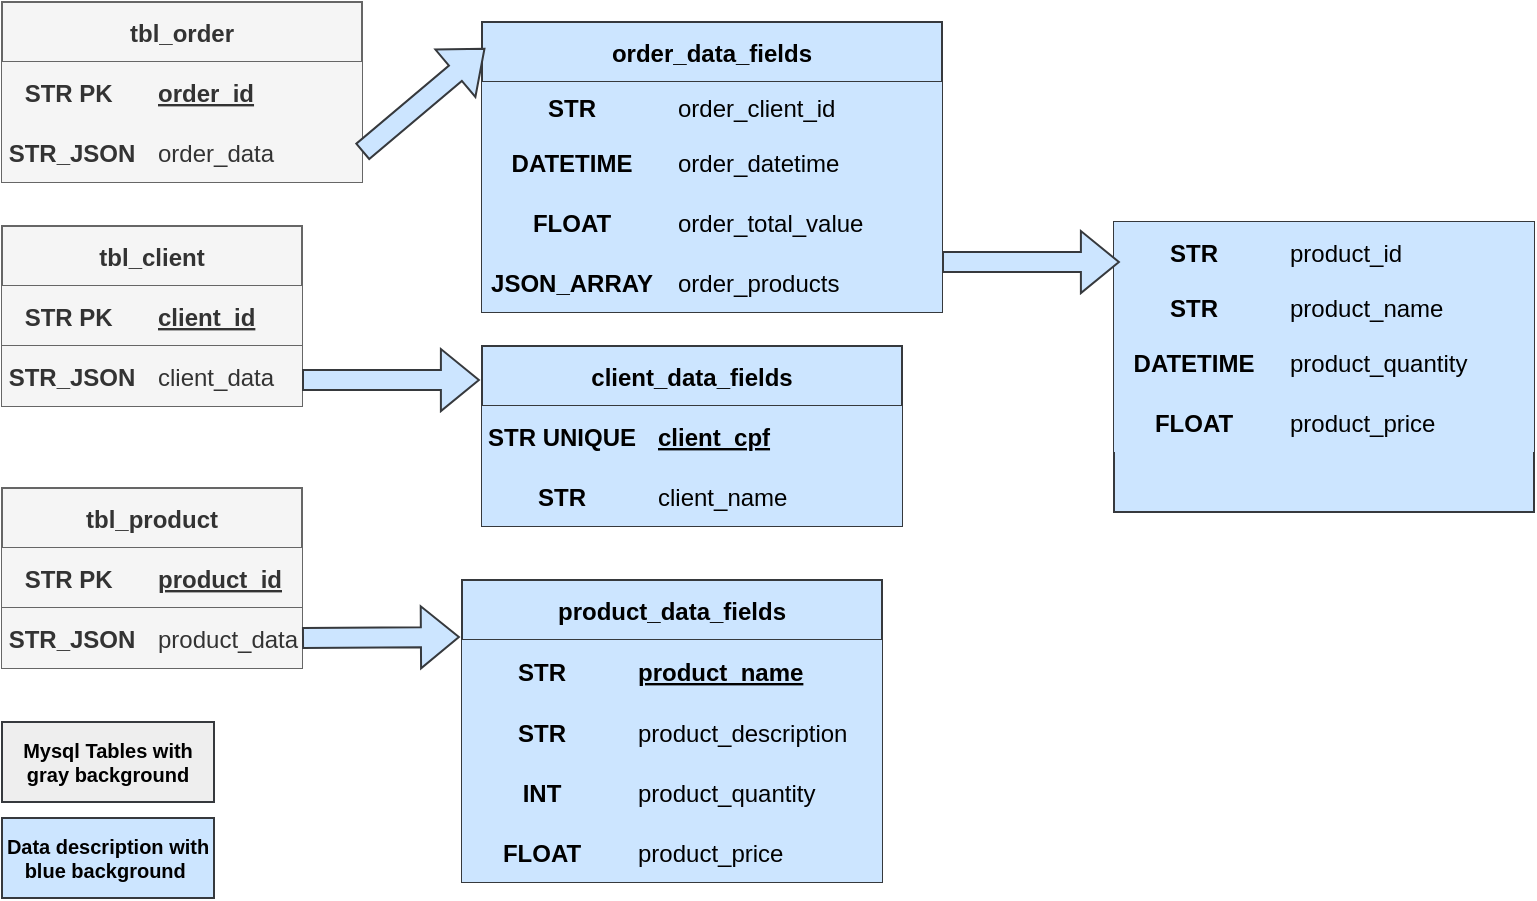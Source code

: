 <mxfile>
    <diagram id="IRQf-QNxwLi6t5--ebvS" name="Página-1">
        <mxGraphModel dx="732" dy="409" grid="1" gridSize="10" guides="1" tooltips="1" connect="1" arrows="1" fold="1" page="1" pageScale="1" pageWidth="827" pageHeight="1169" math="0" shadow="0">
            <root>
                <mxCell id="0"/>
                <mxCell id="1" parent="0"/>
                <mxCell id="c344wS7Ik4AvsOKFgkDA-119" value="tbl_client" style="shape=table;startSize=30;container=1;collapsible=1;childLayout=tableLayout;fixedRows=1;rowLines=0;fontStyle=1;align=center;resizeLast=1;fillColor=#f5f5f5;fontColor=#333333;strokeColor=#666666;" parent="1" vertex="1">
                    <mxGeometry x="34" y="112" width="150" height="90" as="geometry"/>
                </mxCell>
                <mxCell id="c344wS7Ik4AvsOKFgkDA-120" value="" style="shape=partialRectangle;collapsible=0;dropTarget=0;pointerEvents=0;fillColor=#f5f5f5;points=[[0,0.5],[1,0.5]];portConstraint=eastwest;top=0;left=0;right=0;bottom=0;fontColor=#333333;strokeColor=#666666;" parent="c344wS7Ik4AvsOKFgkDA-119" vertex="1">
                    <mxGeometry y="30" width="150" height="30" as="geometry"/>
                </mxCell>
                <mxCell id="c344wS7Ik4AvsOKFgkDA-121" value="STR PK " style="shape=partialRectangle;overflow=hidden;connectable=0;fillColor=#f5f5f5;top=0;left=0;bottom=0;right=0;fontStyle=1;fontColor=#333333;strokeColor=#666666;" parent="c344wS7Ik4AvsOKFgkDA-120" vertex="1">
                    <mxGeometry width="70" height="30" as="geometry">
                        <mxRectangle width="70" height="30" as="alternateBounds"/>
                    </mxGeometry>
                </mxCell>
                <mxCell id="c344wS7Ik4AvsOKFgkDA-122" value="client_id" style="shape=partialRectangle;overflow=hidden;connectable=0;fillColor=#f5f5f5;top=0;left=0;bottom=0;right=0;align=left;spacingLeft=6;fontStyle=5;fontColor=#333333;strokeColor=#666666;" parent="c344wS7Ik4AvsOKFgkDA-120" vertex="1">
                    <mxGeometry x="70" width="80" height="30" as="geometry">
                        <mxRectangle width="80" height="30" as="alternateBounds"/>
                    </mxGeometry>
                </mxCell>
                <mxCell id="c344wS7Ik4AvsOKFgkDA-123" style="shape=partialRectangle;collapsible=0;dropTarget=0;pointerEvents=0;fillColor=#f5f5f5;points=[[0,0.5],[1,0.5]];portConstraint=eastwest;top=1;left=0;right=0;bottom=0;fontColor=#333333;strokeColor=#666666;" parent="c344wS7Ik4AvsOKFgkDA-119" vertex="1">
                    <mxGeometry y="60" width="150" height="30" as="geometry"/>
                </mxCell>
                <mxCell id="c344wS7Ik4AvsOKFgkDA-124" value="STR_JSON" style="shape=partialRectangle;overflow=hidden;connectable=0;fillColor=#f5f5f5;top=0;left=0;bottom=0;right=0;fontStyle=1;fontColor=#333333;strokeColor=#666666;" parent="c344wS7Ik4AvsOKFgkDA-123" vertex="1">
                    <mxGeometry width="70" height="30" as="geometry">
                        <mxRectangle width="70" height="30" as="alternateBounds"/>
                    </mxGeometry>
                </mxCell>
                <mxCell id="c344wS7Ik4AvsOKFgkDA-125" value="client_data" style="shape=partialRectangle;overflow=hidden;connectable=0;fillColor=#f5f5f5;top=0;left=0;bottom=0;right=0;align=left;spacingLeft=6;spacingTop=0;fontStyle=0;fontColor=#333333;strokeColor=#666666;" parent="c344wS7Ik4AvsOKFgkDA-123" vertex="1">
                    <mxGeometry x="70" width="80" height="30" as="geometry">
                        <mxRectangle width="80" height="30" as="alternateBounds"/>
                    </mxGeometry>
                </mxCell>
                <mxCell id="c344wS7Ik4AvsOKFgkDA-151" value="tbl_product" style="shape=table;startSize=30;container=1;collapsible=1;childLayout=tableLayout;fixedRows=1;rowLines=0;fontStyle=1;align=center;resizeLast=1;fillColor=#f5f5f5;fontColor=#333333;strokeColor=#666666;" parent="1" vertex="1">
                    <mxGeometry x="34" y="243" width="150" height="90" as="geometry"/>
                </mxCell>
                <mxCell id="c344wS7Ik4AvsOKFgkDA-152" value="" style="shape=partialRectangle;collapsible=0;dropTarget=0;pointerEvents=0;fillColor=#f5f5f5;points=[[0,0.5],[1,0.5]];portConstraint=eastwest;top=0;left=0;right=0;bottom=0;fontColor=#333333;strokeColor=#666666;" parent="c344wS7Ik4AvsOKFgkDA-151" vertex="1">
                    <mxGeometry y="30" width="150" height="30" as="geometry"/>
                </mxCell>
                <mxCell id="c344wS7Ik4AvsOKFgkDA-153" value="STR PK " style="shape=partialRectangle;overflow=hidden;connectable=0;fillColor=#f5f5f5;top=0;left=0;bottom=0;right=0;fontStyle=1;fontColor=#333333;strokeColor=#666666;" parent="c344wS7Ik4AvsOKFgkDA-152" vertex="1">
                    <mxGeometry width="70" height="30" as="geometry">
                        <mxRectangle width="70" height="30" as="alternateBounds"/>
                    </mxGeometry>
                </mxCell>
                <mxCell id="c344wS7Ik4AvsOKFgkDA-154" value="product_id" style="shape=partialRectangle;overflow=hidden;connectable=0;fillColor=#f5f5f5;top=0;left=0;bottom=0;right=0;align=left;spacingLeft=6;fontStyle=5;fontColor=#333333;strokeColor=#666666;" parent="c344wS7Ik4AvsOKFgkDA-152" vertex="1">
                    <mxGeometry x="70" width="80" height="30" as="geometry">
                        <mxRectangle width="80" height="30" as="alternateBounds"/>
                    </mxGeometry>
                </mxCell>
                <mxCell id="c344wS7Ik4AvsOKFgkDA-155" style="shape=partialRectangle;collapsible=0;dropTarget=0;pointerEvents=0;fillColor=#f5f5f5;points=[[0,0.5],[1,0.5]];portConstraint=eastwest;top=1;left=0;right=0;bottom=0;fontColor=#333333;strokeColor=#666666;" parent="c344wS7Ik4AvsOKFgkDA-151" vertex="1">
                    <mxGeometry y="60" width="150" height="30" as="geometry"/>
                </mxCell>
                <mxCell id="c344wS7Ik4AvsOKFgkDA-156" value="STR_JSON" style="shape=partialRectangle;overflow=hidden;connectable=0;fillColor=#f5f5f5;top=0;left=0;bottom=0;right=0;fontStyle=1;fontColor=#333333;strokeColor=#666666;" parent="c344wS7Ik4AvsOKFgkDA-155" vertex="1">
                    <mxGeometry width="70" height="30" as="geometry">
                        <mxRectangle width="70" height="30" as="alternateBounds"/>
                    </mxGeometry>
                </mxCell>
                <mxCell id="c344wS7Ik4AvsOKFgkDA-157" value="product_data" style="shape=partialRectangle;overflow=hidden;connectable=0;fillColor=#f5f5f5;top=0;left=0;bottom=0;right=0;align=left;spacingLeft=6;spacingTop=0;fontStyle=0;fontColor=#333333;strokeColor=#666666;" parent="c344wS7Ik4AvsOKFgkDA-155" vertex="1">
                    <mxGeometry x="70" width="80" height="30" as="geometry">
                        <mxRectangle width="80" height="30" as="alternateBounds"/>
                    </mxGeometry>
                </mxCell>
                <mxCell id="c344wS7Ik4AvsOKFgkDA-158" value="tbl_order" style="shape=table;startSize=30;container=1;collapsible=1;childLayout=tableLayout;fixedRows=1;rowLines=0;fontStyle=1;align=center;resizeLast=1;fillColor=#f5f5f5;fontColor=#333333;strokeColor=#666666;" parent="1" vertex="1">
                    <mxGeometry x="34" width="180" height="90" as="geometry"/>
                </mxCell>
                <mxCell id="c344wS7Ik4AvsOKFgkDA-159" value="" style="shape=partialRectangle;collapsible=0;dropTarget=0;pointerEvents=0;fillColor=#f5f5f5;points=[[0,0.5],[1,0.5]];portConstraint=eastwest;top=0;left=0;right=0;bottom=0;fontColor=#333333;strokeColor=#666666;" parent="c344wS7Ik4AvsOKFgkDA-158" vertex="1">
                    <mxGeometry y="30" width="180" height="30" as="geometry"/>
                </mxCell>
                <mxCell id="c344wS7Ik4AvsOKFgkDA-160" value="STR PK " style="shape=partialRectangle;overflow=hidden;connectable=0;fillColor=#f5f5f5;top=0;left=0;bottom=0;right=0;fontStyle=1;fontColor=#333333;strokeColor=#666666;" parent="c344wS7Ik4AvsOKFgkDA-159" vertex="1">
                    <mxGeometry width="70" height="30" as="geometry">
                        <mxRectangle width="70" height="30" as="alternateBounds"/>
                    </mxGeometry>
                </mxCell>
                <mxCell id="c344wS7Ik4AvsOKFgkDA-161" value="order_id" style="shape=partialRectangle;overflow=hidden;connectable=0;fillColor=#f5f5f5;top=0;left=0;bottom=0;right=0;align=left;spacingLeft=6;fontStyle=5;fontColor=#333333;strokeColor=#666666;" parent="c344wS7Ik4AvsOKFgkDA-159" vertex="1">
                    <mxGeometry x="70" width="110" height="30" as="geometry">
                        <mxRectangle width="110" height="30" as="alternateBounds"/>
                    </mxGeometry>
                </mxCell>
                <mxCell id="c344wS7Ik4AvsOKFgkDA-165" style="shape=partialRectangle;collapsible=0;dropTarget=0;pointerEvents=0;fillColor=#f5f5f5;points=[[0,0.5],[1,0.5]];portConstraint=eastwest;top=0;left=0;right=0;bottom=0;fontColor=#333333;strokeColor=#666666;" parent="c344wS7Ik4AvsOKFgkDA-158" vertex="1">
                    <mxGeometry y="60" width="180" height="30" as="geometry"/>
                </mxCell>
                <mxCell id="c344wS7Ik4AvsOKFgkDA-166" value="STR_JSON" style="shape=partialRectangle;overflow=hidden;connectable=0;fillColor=#f5f5f5;top=0;left=0;bottom=0;right=0;fontStyle=1;fontColor=#333333;strokeColor=#666666;" parent="c344wS7Ik4AvsOKFgkDA-165" vertex="1">
                    <mxGeometry width="70" height="30" as="geometry">
                        <mxRectangle width="70" height="30" as="alternateBounds"/>
                    </mxGeometry>
                </mxCell>
                <mxCell id="c344wS7Ik4AvsOKFgkDA-167" value="order_data" style="shape=partialRectangle;overflow=hidden;connectable=0;fillColor=#f5f5f5;top=0;left=0;bottom=0;right=0;align=left;spacingLeft=6;spacingTop=0;fontStyle=0;fontColor=#333333;strokeColor=#666666;" parent="c344wS7Ik4AvsOKFgkDA-165" vertex="1">
                    <mxGeometry x="70" width="110" height="30" as="geometry">
                        <mxRectangle width="110" height="30" as="alternateBounds"/>
                    </mxGeometry>
                </mxCell>
                <mxCell id="c344wS7Ik4AvsOKFgkDA-169" value="client_data_fields" style="shape=table;startSize=30;container=1;collapsible=1;childLayout=tableLayout;fixedRows=1;rowLines=0;fontStyle=1;align=center;resizeLast=1;fillColor=#cce5ff;strokeColor=#36393d;" parent="1" vertex="1">
                    <mxGeometry x="274" y="172" width="210" height="90" as="geometry"/>
                </mxCell>
                <mxCell id="c344wS7Ik4AvsOKFgkDA-170" value="" style="shape=partialRectangle;collapsible=0;dropTarget=0;pointerEvents=0;fillColor=#cce5ff;points=[[0,0.5],[1,0.5]];portConstraint=eastwest;top=0;left=0;right=0;bottom=0;strokeColor=#36393d;" parent="c344wS7Ik4AvsOKFgkDA-169" vertex="1">
                    <mxGeometry y="30" width="210" height="30" as="geometry"/>
                </mxCell>
                <mxCell id="c344wS7Ik4AvsOKFgkDA-171" value="STR UNIQUE" style="shape=partialRectangle;overflow=hidden;connectable=0;fillColor=#cce5ff;top=0;left=0;bottom=0;right=0;fontStyle=1;strokeColor=#36393d;" parent="c344wS7Ik4AvsOKFgkDA-170" vertex="1">
                    <mxGeometry width="80" height="30" as="geometry">
                        <mxRectangle width="80" height="30" as="alternateBounds"/>
                    </mxGeometry>
                </mxCell>
                <mxCell id="c344wS7Ik4AvsOKFgkDA-172" value="client_cpf" style="shape=partialRectangle;overflow=hidden;connectable=0;fillColor=#cce5ff;top=0;left=0;bottom=0;right=0;align=left;spacingLeft=6;fontStyle=5;strokeColor=#36393d;" parent="c344wS7Ik4AvsOKFgkDA-170" vertex="1">
                    <mxGeometry x="80" width="130" height="30" as="geometry">
                        <mxRectangle width="130" height="30" as="alternateBounds"/>
                    </mxGeometry>
                </mxCell>
                <mxCell id="c344wS7Ik4AvsOKFgkDA-173" style="shape=partialRectangle;collapsible=0;dropTarget=0;pointerEvents=0;fillColor=#cce5ff;points=[[0,0.5],[1,0.5]];portConstraint=eastwest;top=0;left=0;right=0;bottom=0;strokeColor=#36393d;" parent="c344wS7Ik4AvsOKFgkDA-169" vertex="1">
                    <mxGeometry y="60" width="210" height="30" as="geometry"/>
                </mxCell>
                <mxCell id="c344wS7Ik4AvsOKFgkDA-174" value="STR" style="shape=partialRectangle;overflow=hidden;connectable=0;fillColor=#cce5ff;top=0;left=0;bottom=0;right=0;fontStyle=1;strokeColor=#36393d;" parent="c344wS7Ik4AvsOKFgkDA-173" vertex="1">
                    <mxGeometry width="80" height="30" as="geometry">
                        <mxRectangle width="80" height="30" as="alternateBounds"/>
                    </mxGeometry>
                </mxCell>
                <mxCell id="c344wS7Ik4AvsOKFgkDA-175" value="client_name" style="shape=partialRectangle;overflow=hidden;connectable=0;fillColor=#cce5ff;top=0;left=0;bottom=0;right=0;align=left;spacingLeft=6;spacingTop=0;fontStyle=0;strokeColor=#36393d;" parent="c344wS7Ik4AvsOKFgkDA-173" vertex="1">
                    <mxGeometry x="80" width="130" height="30" as="geometry">
                        <mxRectangle width="130" height="30" as="alternateBounds"/>
                    </mxGeometry>
                </mxCell>
                <mxCell id="c344wS7Ik4AvsOKFgkDA-179" value="" style="shape=flexArrow;endArrow=classic;html=1;rounded=0;exitX=1;exitY=0.5;exitDx=0;exitDy=0;entryX=-0.005;entryY=0.189;entryDx=0;entryDy=0;entryPerimeter=0;fillColor=#cce5ff;strokeColor=#36393d;" parent="1" target="c344wS7Ik4AvsOKFgkDA-169" edge="1">
                    <mxGeometry width="50" height="50" relative="1" as="geometry">
                        <mxPoint x="184" y="189" as="sourcePoint"/>
                        <mxPoint x="272.95" y="188.04" as="targetPoint"/>
                    </mxGeometry>
                </mxCell>
                <mxCell id="c344wS7Ik4AvsOKFgkDA-180" value="product_data_fields" style="shape=table;startSize=30;container=1;collapsible=1;childLayout=tableLayout;fixedRows=1;rowLines=0;fontStyle=1;align=center;resizeLast=1;fillColor=#cce5ff;strokeColor=#36393d;" parent="1" vertex="1">
                    <mxGeometry x="264" y="289" width="210" height="151" as="geometry"/>
                </mxCell>
                <mxCell id="c344wS7Ik4AvsOKFgkDA-181" value="" style="shape=partialRectangle;collapsible=0;dropTarget=0;pointerEvents=0;fillColor=#cce5ff;points=[[0,0.5],[1,0.5]];portConstraint=eastwest;top=0;left=0;right=0;bottom=0;strokeColor=#36393d;" parent="c344wS7Ik4AvsOKFgkDA-180" vertex="1">
                    <mxGeometry y="30" width="210" height="31" as="geometry"/>
                </mxCell>
                <mxCell id="c344wS7Ik4AvsOKFgkDA-182" value="STR" style="shape=partialRectangle;overflow=hidden;connectable=0;fillColor=#cce5ff;top=0;left=0;bottom=0;right=0;fontStyle=1;strokeColor=#36393d;" parent="c344wS7Ik4AvsOKFgkDA-181" vertex="1">
                    <mxGeometry width="80" height="31" as="geometry">
                        <mxRectangle width="80" height="31" as="alternateBounds"/>
                    </mxGeometry>
                </mxCell>
                <mxCell id="c344wS7Ik4AvsOKFgkDA-183" value="product_name" style="shape=partialRectangle;overflow=hidden;connectable=0;fillColor=#cce5ff;top=0;left=0;bottom=0;right=0;align=left;spacingLeft=6;fontStyle=5;strokeColor=#36393d;" parent="c344wS7Ik4AvsOKFgkDA-181" vertex="1">
                    <mxGeometry x="80" width="130" height="31" as="geometry">
                        <mxRectangle width="130" height="31" as="alternateBounds"/>
                    </mxGeometry>
                </mxCell>
                <mxCell id="c344wS7Ik4AvsOKFgkDA-184" style="shape=partialRectangle;collapsible=0;dropTarget=0;pointerEvents=0;fillColor=#cce5ff;points=[[0,0.5],[1,0.5]];portConstraint=eastwest;top=0;left=0;right=0;bottom=0;strokeColor=#36393d;" parent="c344wS7Ik4AvsOKFgkDA-180" vertex="1">
                    <mxGeometry y="61" width="210" height="30" as="geometry"/>
                </mxCell>
                <mxCell id="c344wS7Ik4AvsOKFgkDA-185" value="STR" style="shape=partialRectangle;overflow=hidden;connectable=0;fillColor=#cce5ff;top=0;left=0;bottom=0;right=0;fontStyle=1;strokeColor=#36393d;" parent="c344wS7Ik4AvsOKFgkDA-184" vertex="1">
                    <mxGeometry width="80" height="30" as="geometry">
                        <mxRectangle width="80" height="30" as="alternateBounds"/>
                    </mxGeometry>
                </mxCell>
                <mxCell id="c344wS7Ik4AvsOKFgkDA-186" value="product_description" style="shape=partialRectangle;overflow=hidden;connectable=0;fillColor=#cce5ff;top=0;left=0;bottom=0;right=0;align=left;spacingLeft=6;spacingTop=0;fontStyle=0;strokeColor=#36393d;" parent="c344wS7Ik4AvsOKFgkDA-184" vertex="1">
                    <mxGeometry x="80" width="130" height="30" as="geometry">
                        <mxRectangle width="130" height="30" as="alternateBounds"/>
                    </mxGeometry>
                </mxCell>
                <mxCell id="c344wS7Ik4AvsOKFgkDA-188" style="shape=partialRectangle;collapsible=0;dropTarget=0;pointerEvents=0;fillColor=#cce5ff;points=[[0,0.5],[1,0.5]];portConstraint=eastwest;top=0;left=0;right=0;bottom=0;strokeColor=#36393d;" parent="c344wS7Ik4AvsOKFgkDA-180" vertex="1">
                    <mxGeometry y="91" width="210" height="30" as="geometry"/>
                </mxCell>
                <mxCell id="c344wS7Ik4AvsOKFgkDA-189" value="INT" style="shape=partialRectangle;overflow=hidden;connectable=0;fillColor=#cce5ff;top=0;left=0;bottom=0;right=0;fontStyle=1;strokeColor=#36393d;" parent="c344wS7Ik4AvsOKFgkDA-188" vertex="1">
                    <mxGeometry width="80" height="30" as="geometry">
                        <mxRectangle width="80" height="30" as="alternateBounds"/>
                    </mxGeometry>
                </mxCell>
                <mxCell id="c344wS7Ik4AvsOKFgkDA-190" value="product_quantity" style="shape=partialRectangle;overflow=hidden;connectable=0;fillColor=#cce5ff;top=0;left=0;bottom=0;right=0;align=left;spacingLeft=6;spacingTop=0;fontStyle=0;strokeColor=#36393d;" parent="c344wS7Ik4AvsOKFgkDA-188" vertex="1">
                    <mxGeometry x="80" width="130" height="30" as="geometry">
                        <mxRectangle width="130" height="30" as="alternateBounds"/>
                    </mxGeometry>
                </mxCell>
                <mxCell id="c344wS7Ik4AvsOKFgkDA-191" style="shape=partialRectangle;collapsible=0;dropTarget=0;pointerEvents=0;fillColor=#cce5ff;points=[[0,0.5],[1,0.5]];portConstraint=eastwest;top=0;left=0;right=0;bottom=0;strokeColor=#36393d;" parent="c344wS7Ik4AvsOKFgkDA-180" vertex="1">
                    <mxGeometry y="121" width="210" height="30" as="geometry"/>
                </mxCell>
                <mxCell id="c344wS7Ik4AvsOKFgkDA-192" value="FLOAT" style="shape=partialRectangle;overflow=hidden;connectable=0;fillColor=#cce5ff;top=0;left=0;bottom=0;right=0;fontStyle=1;strokeColor=#36393d;" parent="c344wS7Ik4AvsOKFgkDA-191" vertex="1">
                    <mxGeometry width="80" height="30" as="geometry">
                        <mxRectangle width="80" height="30" as="alternateBounds"/>
                    </mxGeometry>
                </mxCell>
                <mxCell id="c344wS7Ik4AvsOKFgkDA-193" value="product_price" style="shape=partialRectangle;overflow=hidden;connectable=0;fillColor=#cce5ff;top=0;left=0;bottom=0;right=0;align=left;spacingLeft=6;spacingTop=0;fontStyle=0;strokeColor=#36393d;" parent="c344wS7Ik4AvsOKFgkDA-191" vertex="1">
                    <mxGeometry x="80" width="130" height="30" as="geometry">
                        <mxRectangle width="130" height="30" as="alternateBounds"/>
                    </mxGeometry>
                </mxCell>
                <mxCell id="c344wS7Ik4AvsOKFgkDA-187" value="" style="shape=flexArrow;endArrow=classic;html=1;rounded=0;exitX=1;exitY=0.5;exitDx=0;exitDy=0;entryX=-0.005;entryY=0.189;entryDx=0;entryDy=0;entryPerimeter=0;fillColor=#cce5ff;strokeColor=#36393d;" parent="1" source="c344wS7Ik4AvsOKFgkDA-155" target="c344wS7Ik4AvsOKFgkDA-180" edge="1">
                    <mxGeometry width="50" height="50" relative="1" as="geometry">
                        <mxPoint x="184" y="320" as="sourcePoint"/>
                        <mxPoint x="272.95" y="319.04" as="targetPoint"/>
                    </mxGeometry>
                </mxCell>
                <mxCell id="c344wS7Ik4AvsOKFgkDA-204" value="order_data_fields" style="shape=table;startSize=30;container=1;collapsible=1;childLayout=tableLayout;fixedRows=1;rowLines=0;fontStyle=1;align=center;resizeLast=1;fillColor=#cce5ff;strokeColor=#36393d;" parent="1" vertex="1">
                    <mxGeometry x="274" y="10" width="230" height="145" as="geometry"/>
                </mxCell>
                <mxCell id="c344wS7Ik4AvsOKFgkDA-208" style="shape=partialRectangle;collapsible=0;dropTarget=0;pointerEvents=0;fillColor=#cce5ff;points=[[0,0.5],[1,0.5]];portConstraint=eastwest;top=0;left=0;right=0;bottom=0;strokeColor=#36393d;" parent="c344wS7Ik4AvsOKFgkDA-204" vertex="1">
                    <mxGeometry y="30" width="230" height="25" as="geometry"/>
                </mxCell>
                <mxCell id="c344wS7Ik4AvsOKFgkDA-209" value="STR" style="shape=partialRectangle;overflow=hidden;connectable=0;fillColor=#cce5ff;top=0;left=0;bottom=0;right=0;fontStyle=1;strokeColor=#36393d;" parent="c344wS7Ik4AvsOKFgkDA-208" vertex="1">
                    <mxGeometry width="90" height="25" as="geometry">
                        <mxRectangle width="90" height="25" as="alternateBounds"/>
                    </mxGeometry>
                </mxCell>
                <mxCell id="c344wS7Ik4AvsOKFgkDA-210" value="order_client_id" style="shape=partialRectangle;overflow=hidden;connectable=0;fillColor=#cce5ff;top=0;left=0;bottom=0;right=0;align=left;spacingLeft=6;spacingTop=0;fontStyle=0;strokeColor=#36393d;" parent="c344wS7Ik4AvsOKFgkDA-208" vertex="1">
                    <mxGeometry x="90" width="140" height="25" as="geometry">
                        <mxRectangle width="140" height="25" as="alternateBounds"/>
                    </mxGeometry>
                </mxCell>
                <mxCell id="c344wS7Ik4AvsOKFgkDA-211" style="shape=partialRectangle;collapsible=0;dropTarget=0;pointerEvents=0;fillColor=#cce5ff;points=[[0,0.5],[1,0.5]];portConstraint=eastwest;top=0;left=0;right=0;bottom=0;strokeColor=#36393d;" parent="c344wS7Ik4AvsOKFgkDA-204" vertex="1">
                    <mxGeometry y="55" width="230" height="30" as="geometry"/>
                </mxCell>
                <mxCell id="c344wS7Ik4AvsOKFgkDA-212" value="DATETIME" style="shape=partialRectangle;overflow=hidden;connectable=0;fillColor=#cce5ff;top=0;left=0;bottom=0;right=0;fontStyle=1;strokeColor=#36393d;" parent="c344wS7Ik4AvsOKFgkDA-211" vertex="1">
                    <mxGeometry width="90" height="30" as="geometry">
                        <mxRectangle width="90" height="30" as="alternateBounds"/>
                    </mxGeometry>
                </mxCell>
                <mxCell id="c344wS7Ik4AvsOKFgkDA-213" value="order_datetime" style="shape=partialRectangle;overflow=hidden;connectable=0;fillColor=#cce5ff;top=0;left=0;bottom=0;right=0;align=left;spacingLeft=6;spacingTop=0;fontStyle=0;strokeColor=#36393d;" parent="c344wS7Ik4AvsOKFgkDA-211" vertex="1">
                    <mxGeometry x="90" width="140" height="30" as="geometry">
                        <mxRectangle width="140" height="30" as="alternateBounds"/>
                    </mxGeometry>
                </mxCell>
                <mxCell id="c344wS7Ik4AvsOKFgkDA-214" style="shape=partialRectangle;collapsible=0;dropTarget=0;pointerEvents=0;fillColor=#cce5ff;points=[[0,0.5],[1,0.5]];portConstraint=eastwest;top=0;left=0;right=0;bottom=0;strokeColor=#36393d;" parent="c344wS7Ik4AvsOKFgkDA-204" vertex="1">
                    <mxGeometry y="85" width="230" height="30" as="geometry"/>
                </mxCell>
                <mxCell id="c344wS7Ik4AvsOKFgkDA-215" value="FLOAT" style="shape=partialRectangle;overflow=hidden;connectable=0;fillColor=#cce5ff;top=0;left=0;bottom=0;right=0;fontStyle=1;strokeColor=#36393d;" parent="c344wS7Ik4AvsOKFgkDA-214" vertex="1">
                    <mxGeometry width="90" height="30" as="geometry">
                        <mxRectangle width="90" height="30" as="alternateBounds"/>
                    </mxGeometry>
                </mxCell>
                <mxCell id="c344wS7Ik4AvsOKFgkDA-216" value="order_total_value" style="shape=partialRectangle;overflow=hidden;connectable=0;fillColor=#cce5ff;top=0;left=0;bottom=0;right=0;align=left;spacingLeft=6;spacingTop=0;fontStyle=0;strokeColor=#36393d;" parent="c344wS7Ik4AvsOKFgkDA-214" vertex="1">
                    <mxGeometry x="90" width="140" height="30" as="geometry">
                        <mxRectangle width="140" height="30" as="alternateBounds"/>
                    </mxGeometry>
                </mxCell>
                <mxCell id="c344wS7Ik4AvsOKFgkDA-218" style="shape=partialRectangle;collapsible=0;dropTarget=0;pointerEvents=0;fillColor=#cce5ff;points=[[0,0.5],[1,0.5]];portConstraint=eastwest;top=0;left=0;right=0;bottom=0;strokeColor=#36393d;" parent="c344wS7Ik4AvsOKFgkDA-204" vertex="1">
                    <mxGeometry y="115" width="230" height="30" as="geometry"/>
                </mxCell>
                <mxCell id="c344wS7Ik4AvsOKFgkDA-219" value="JSON_ARRAY" style="shape=partialRectangle;overflow=hidden;connectable=0;fillColor=#cce5ff;top=0;left=0;bottom=0;right=0;fontStyle=1;strokeColor=#36393d;" parent="c344wS7Ik4AvsOKFgkDA-218" vertex="1">
                    <mxGeometry width="90" height="30" as="geometry">
                        <mxRectangle width="90" height="30" as="alternateBounds"/>
                    </mxGeometry>
                </mxCell>
                <mxCell id="c344wS7Ik4AvsOKFgkDA-220" value="order_products" style="shape=partialRectangle;overflow=hidden;connectable=0;fillColor=#cce5ff;top=0;left=0;bottom=0;right=0;align=left;spacingLeft=6;spacingTop=0;fontStyle=0;strokeColor=#36393d;" parent="c344wS7Ik4AvsOKFgkDA-218" vertex="1">
                    <mxGeometry x="90" width="140" height="30" as="geometry">
                        <mxRectangle width="140" height="30" as="alternateBounds"/>
                    </mxGeometry>
                </mxCell>
                <mxCell id="c344wS7Ik4AvsOKFgkDA-217" value="" style="shape=flexArrow;endArrow=classic;html=1;rounded=0;exitX=1;exitY=0.5;exitDx=0;exitDy=0;entryX=0.007;entryY=0.09;entryDx=0;entryDy=0;entryPerimeter=0;fillColor=#cce5ff;strokeColor=#36393d;" parent="1" source="c344wS7Ik4AvsOKFgkDA-165" target="c344wS7Ik4AvsOKFgkDA-204" edge="1">
                    <mxGeometry width="50" height="50" relative="1" as="geometry">
                        <mxPoint x="454" y="115" as="sourcePoint"/>
                        <mxPoint x="542.95" y="116.04" as="targetPoint"/>
                    </mxGeometry>
                </mxCell>
                <mxCell id="c344wS7Ik4AvsOKFgkDA-221" value="order_products_items" style="shape=table;startSize=0;container=1;collapsible=1;childLayout=tableLayout;fixedRows=1;rowLines=0;fontStyle=1;align=center;resizeLast=1;fillColor=#cce5ff;strokeColor=#36393d;" parent="1" vertex="1">
                    <mxGeometry x="590" y="110" width="210" height="145" as="geometry"/>
                </mxCell>
                <mxCell id="c344wS7Ik4AvsOKFgkDA-222" value="" style="shape=partialRectangle;collapsible=0;dropTarget=0;pointerEvents=0;fillColor=#cce5ff;points=[[0,0.5],[1,0.5]];portConstraint=eastwest;top=0;left=0;right=0;bottom=0;strokeColor=#36393d;" parent="c344wS7Ik4AvsOKFgkDA-221" vertex="1">
                    <mxGeometry width="210" height="30" as="geometry"/>
                </mxCell>
                <mxCell id="c344wS7Ik4AvsOKFgkDA-223" value="STR" style="shape=partialRectangle;overflow=hidden;connectable=0;fillColor=#cce5ff;top=0;left=0;bottom=0;right=0;fontStyle=1;strokeColor=#36393d;" parent="c344wS7Ik4AvsOKFgkDA-222" vertex="1">
                    <mxGeometry width="80" height="30" as="geometry">
                        <mxRectangle width="80" height="30" as="alternateBounds"/>
                    </mxGeometry>
                </mxCell>
                <mxCell id="c344wS7Ik4AvsOKFgkDA-224" value="product_id" style="shape=partialRectangle;overflow=hidden;connectable=0;fillColor=#cce5ff;top=0;left=0;bottom=0;right=0;align=left;spacingLeft=6;fontStyle=0;strokeColor=#36393d;" parent="c344wS7Ik4AvsOKFgkDA-222" vertex="1">
                    <mxGeometry x="80" width="130" height="30" as="geometry">
                        <mxRectangle width="130" height="30" as="alternateBounds"/>
                    </mxGeometry>
                </mxCell>
                <mxCell id="c344wS7Ik4AvsOKFgkDA-225" style="shape=partialRectangle;collapsible=0;dropTarget=0;pointerEvents=0;fillColor=#cce5ff;points=[[0,0.5],[1,0.5]];portConstraint=eastwest;top=0;left=0;right=0;bottom=0;strokeColor=#36393d;" parent="c344wS7Ik4AvsOKFgkDA-221" vertex="1">
                    <mxGeometry y="30" width="210" height="25" as="geometry"/>
                </mxCell>
                <mxCell id="c344wS7Ik4AvsOKFgkDA-226" value="STR" style="shape=partialRectangle;overflow=hidden;connectable=0;fillColor=#cce5ff;top=0;left=0;bottom=0;right=0;fontStyle=1;strokeColor=#36393d;" parent="c344wS7Ik4AvsOKFgkDA-225" vertex="1">
                    <mxGeometry width="80" height="25" as="geometry">
                        <mxRectangle width="80" height="25" as="alternateBounds"/>
                    </mxGeometry>
                </mxCell>
                <mxCell id="c344wS7Ik4AvsOKFgkDA-227" value="product_name" style="shape=partialRectangle;overflow=hidden;connectable=0;fillColor=#cce5ff;top=0;left=0;bottom=0;right=0;align=left;spacingLeft=6;spacingTop=0;fontStyle=0;strokeColor=#36393d;" parent="c344wS7Ik4AvsOKFgkDA-225" vertex="1">
                    <mxGeometry x="80" width="130" height="25" as="geometry">
                        <mxRectangle width="130" height="25" as="alternateBounds"/>
                    </mxGeometry>
                </mxCell>
                <mxCell id="c344wS7Ik4AvsOKFgkDA-228" style="shape=partialRectangle;collapsible=0;dropTarget=0;pointerEvents=0;fillColor=#cce5ff;points=[[0,0.5],[1,0.5]];portConstraint=eastwest;top=0;left=0;right=0;bottom=0;strokeColor=#36393d;" parent="c344wS7Ik4AvsOKFgkDA-221" vertex="1">
                    <mxGeometry y="55" width="210" height="30" as="geometry"/>
                </mxCell>
                <mxCell id="c344wS7Ik4AvsOKFgkDA-229" value="DATETIME" style="shape=partialRectangle;overflow=hidden;connectable=0;fillColor=#cce5ff;top=0;left=0;bottom=0;right=0;fontStyle=1;strokeColor=#36393d;" parent="c344wS7Ik4AvsOKFgkDA-228" vertex="1">
                    <mxGeometry width="80" height="30" as="geometry">
                        <mxRectangle width="80" height="30" as="alternateBounds"/>
                    </mxGeometry>
                </mxCell>
                <mxCell id="c344wS7Ik4AvsOKFgkDA-230" value="product_quantity" style="shape=partialRectangle;overflow=hidden;connectable=0;fillColor=#cce5ff;top=0;left=0;bottom=0;right=0;align=left;spacingLeft=6;spacingTop=0;fontStyle=0;strokeColor=#36393d;" parent="c344wS7Ik4AvsOKFgkDA-228" vertex="1">
                    <mxGeometry x="80" width="130" height="30" as="geometry">
                        <mxRectangle width="130" height="30" as="alternateBounds"/>
                    </mxGeometry>
                </mxCell>
                <mxCell id="c344wS7Ik4AvsOKFgkDA-231" style="shape=partialRectangle;collapsible=0;dropTarget=0;pointerEvents=0;fillColor=#cce5ff;points=[[0,0.5],[1,0.5]];portConstraint=eastwest;top=0;left=0;right=0;bottom=0;strokeColor=#36393d;" parent="c344wS7Ik4AvsOKFgkDA-221" vertex="1">
                    <mxGeometry y="85" width="210" height="30" as="geometry"/>
                </mxCell>
                <mxCell id="c344wS7Ik4AvsOKFgkDA-232" value="FLOAT" style="shape=partialRectangle;overflow=hidden;connectable=0;fillColor=#cce5ff;top=0;left=0;bottom=0;right=0;fontStyle=1;strokeColor=#36393d;" parent="c344wS7Ik4AvsOKFgkDA-231" vertex="1">
                    <mxGeometry width="80" height="30" as="geometry">
                        <mxRectangle width="80" height="30" as="alternateBounds"/>
                    </mxGeometry>
                </mxCell>
                <mxCell id="c344wS7Ik4AvsOKFgkDA-233" value="product_price" style="shape=partialRectangle;overflow=hidden;connectable=0;fillColor=#cce5ff;top=0;left=0;bottom=0;right=0;align=left;spacingLeft=6;spacingTop=0;fontStyle=0;strokeColor=#36393d;" parent="c344wS7Ik4AvsOKFgkDA-231" vertex="1">
                    <mxGeometry x="80" width="130" height="30" as="geometry">
                        <mxRectangle width="130" height="30" as="alternateBounds"/>
                    </mxGeometry>
                </mxCell>
                <mxCell id="c344wS7Ik4AvsOKFgkDA-257" value="Mysql Tables with gray background" style="rounded=0;whiteSpace=wrap;html=1;fillColor=#eeeeee;strokeColor=#36393d;fontStyle=1;fontSize=10;" parent="1" vertex="1">
                    <mxGeometry x="34" y="360" width="106" height="40" as="geometry"/>
                </mxCell>
                <mxCell id="c344wS7Ik4AvsOKFgkDA-258" value="Data description with blue background&amp;nbsp;" style="rounded=0;whiteSpace=wrap;html=1;fillColor=#cce5ff;strokeColor=#36393d;fontStyle=1;fontSize=10;" parent="1" vertex="1">
                    <mxGeometry x="34" y="408" width="106" height="40" as="geometry"/>
                </mxCell>
                <mxCell id="3" value="" style="shape=flexArrow;endArrow=classic;html=1;rounded=0;exitX=1;exitY=0.5;exitDx=0;exitDy=0;entryX=-0.005;entryY=0.189;entryDx=0;entryDy=0;entryPerimeter=0;fillColor=#cce5ff;strokeColor=#36393d;" edge="1" parent="1">
                    <mxGeometry width="50" height="50" relative="1" as="geometry">
                        <mxPoint x="504" y="130" as="sourcePoint"/>
                        <mxPoint x="592.95" y="130.01" as="targetPoint"/>
                    </mxGeometry>
                </mxCell>
            </root>
        </mxGraphModel>
    </diagram>
</mxfile>